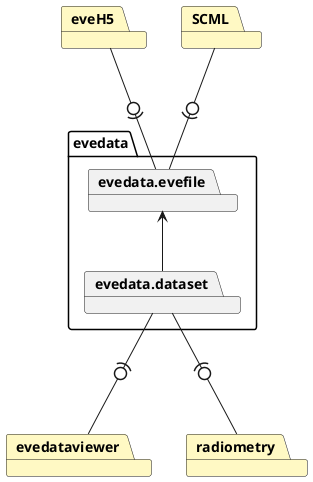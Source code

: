 @startuml
'skinparam dpi 150

package evedata {

    package evedata.evefile {
    }

    package evedata.dataset {
    }

    evedata.evefile <-- evedata.dataset

}

package eveH5 #fff9c4
eveH5 -0)-- evedata.evefile

package SCML #fff9c4
SCML -0)-- evedata.evefile

package evedataviewer #fff9c4
evedata.dataset --(0- evedataviewer

package radiometry #fff9c4
evedata.dataset --(0- radiometry

@enduml
